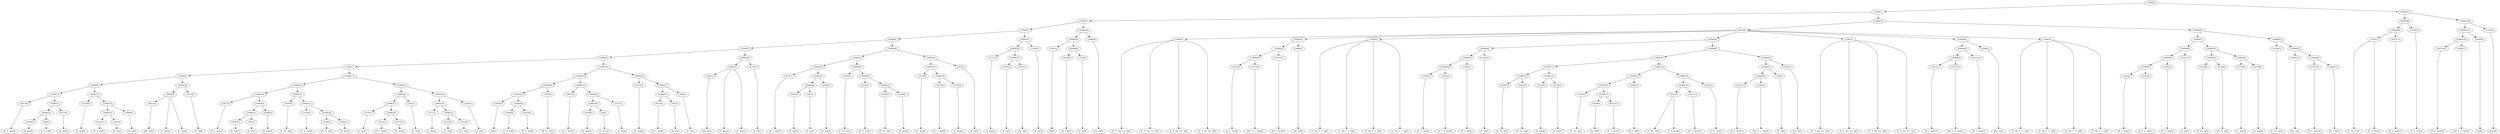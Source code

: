 digraph sample{
"L3615(0)"->"[D  G  Ais](0)"
"L4289(0)"->"[D  Ais](0)"
"L86(0)"->"[C  D  G](0)"
"L5068(12)"->"L4289(0)"
"L5068(12)"->"L86(0)"
"L3571(0)"->"[A  Ais](0)"
"L5068(11)"->"L5068(12)"
"L5068(11)"->"L3571(0)"
"L5068(10)"->"L3615(0)"
"L5068(10)"->"L5068(11)"
"L2579(0)"->"[G  Ais](0)"
"L3615(1)"->"[D  G  Ais](1)"
"L363(0)"->"[D  G](0)"
"L5068(15)"->"L3615(1)"
"L5068(15)"->"L363(0)"
"L3968(0)"->"[F  G](0)"
"L5068(14)"->"L5068(15)"
"L5068(14)"->"L3968(0)"
"L5068(13)"->"L2579(0)"
"L5068(13)"->"L5068(14)"
"L5068(9)"->"L5068(10)"
"L5068(9)"->"L5068(13)"
"L4851(0)"->"[Dis  G](0)"
"L4864(0)"->"[C  Dis](0)"
"L4864(0)"->"L4851(0)"
"L4864(0)"->"[C  Dis](1)"
"L4143(0)"->"[C  D](0)"
"L5068(16)"->"L4864(0)"
"L5068(16)"->"L4143(0)"
"L5068(8)"->"L5068(9)"
"L5068(8)"->"L5068(16)"
"L3615(2)"->"[D  G  Ais](2)"
"L4289(1)"->"[D  Ais](1)"
"L363(1)"->"[D  G](1)"
"L5068(21)"->"L4289(1)"
"L5068(21)"->"L363(1)"
"L4286(0)"->"[D  Dis](0)"
"L5068(20)"->"L5068(21)"
"L5068(20)"->"L4286(0)"
"L5068(19)"->"L3615(2)"
"L5068(19)"->"L5068(20)"
"L3929(0)"->"[C  Fis  A](0)"
"L3136(0)"->"[C  D  Fis](0)"
"L2558(0)"->"[D  Fis  A](0)"
"L4286(1)"->"[D  Dis](1)"
"L5068(24)"->"L2558(0)"
"L5068(24)"->"L4286(1)"
"L5068(23)"->"L3136(0)"
"L5068(23)"->"L5068(24)"
"L5068(22)"->"L3929(0)"
"L5068(22)"->"L5068(23)"
"L5068(18)"->"L5068(19)"
"L5068(18)"->"L5068(22)"
"L2579(1)"->"[G  Ais](1)"
"L3615(3)"->"[D  G  Ais](3)"
"L2579(2)"->"[G  Ais](2)"
"L5068(28)"->"L3615(3)"
"L5068(28)"->"L2579(2)"
"L5068(27)"->"L2579(1)"
"L5068(27)"->"L5068(28)"
"L363(2)"->"[D  G](2)"
"L5068(26)"->"L5068(27)"
"L5068(26)"->"L363(2)"
"L3571(1)"->"[A  Ais](1)"
"L2205(0)"->"[E  G](0)"
"L3523(0)"->"[Cis  A](0)"
"L5068(31)"->"L2205(0)"
"L5068(31)"->"L3523(0)"
"L5068(30)"->"L3571(1)"
"L5068(30)"->"L5068(31)"
"L2205(1)"->"[E  G](1)"
"L5068(29)"->"L5068(30)"
"L5068(29)"->"L2205(1)"
"L5068(25)"->"L5068(26)"
"L5068(25)"->"L5068(29)"
"L5068(17)"->"L5068(18)"
"L5068(17)"->"L5068(25)"
"L5068(7)"->"L5068(8)"
"L5068(7)"->"L5068(17)"
"L3943(0)"->"[D](0)"
"L4346(0)"->"[C  D  A](0)"
"L3615(4)"->"[D  G  Ais](4)"
"L5068(36)"->"L4346(0)"
"L5068(36)"->"L3615(4)"
"L5068(35)"->"L3943(0)"
"L5068(35)"->"L5068(36)"
"L2558(1)"->"[D  Fis  A](1)"
"L5068(34)"->"L5068(35)"
"L5068(34)"->"L2558(1)"
"L3615(5)"->"[D  G  Ais](5)"
"L4289(2)"->"[D  Ais](2)"
"L86(1)"->"[C  D  G](1)"
"L5068(39)"->"L4289(2)"
"L5068(39)"->"L86(1)"
"L3571(2)"->"[A  Ais](2)"
"L5068(38)"->"L5068(39)"
"L5068(38)"->"L3571(2)"
"L5068(37)"->"L3615(5)"
"L5068(37)"->"L5068(38)"
"L5068(33)"->"L5068(34)"
"L5068(33)"->"L5068(37)"
"L2579(3)"->"[G  Ais](3)"
"L3615(6)"->"[D  G  Ais](6)"
"L363(3)"->"[D  G](3)"
"L5068(42)"->"L3615(6)"
"L5068(42)"->"L363(3)"
"L3968(1)"->"[F  G](1)"
"L5068(41)"->"L5068(42)"
"L5068(41)"->"L3968(1)"
"L5068(40)"->"L2579(3)"
"L5068(40)"->"L5068(41)"
"L5068(32)"->"L5068(33)"
"L5068(32)"->"L5068(40)"
"L5068(6)"->"L5068(7)"
"L5068(6)"->"L5068(32)"
"L4851(1)"->"[Dis  G](1)"
"L4864(1)"->"[C  Dis](2)"
"L4864(1)"->"L4851(1)"
"L4864(1)"->"[C  Dis](3)"
"L4143(1)"->"[C  D](1)"
"L5068(43)"->"L4864(1)"
"L5068(43)"->"L4143(1)"
"L5068(5)"->"L5068(6)"
"L5068(5)"->"L5068(43)"
"L3615(7)"->"[D  G  Ais](7)"
"L4289(3)"->"[D  Ais](3)"
"L363(4)"->"[D  G](4)"
"L5068(48)"->"L4289(3)"
"L5068(48)"->"L363(4)"
"L4286(2)"->"[D  Dis](2)"
"L5068(47)"->"L5068(48)"
"L5068(47)"->"L4286(2)"
"L5068(46)"->"L3615(7)"
"L5068(46)"->"L5068(47)"
"L3929(1)"->"[C  Fis  A](1)"
"L3136(1)"->"[C  D  Fis](1)"
"L2558(2)"->"[D  Fis  A](2)"
"L4286(3)"->"[D  Dis](3)"
"L5068(51)"->"L2558(2)"
"L5068(51)"->"L4286(3)"
"L5068(50)"->"L3136(1)"
"L5068(50)"->"L5068(51)"
"L5068(49)"->"L3929(1)"
"L5068(49)"->"L5068(50)"
"L5068(45)"->"L5068(46)"
"L5068(45)"->"L5068(49)"
"L2579(4)"->"[G  Ais](4)"
"L3615(8)"->"[D  G  Ais](8)"
"L2579(5)"->"[G  Ais](5)"
"L5068(54)"->"L3615(8)"
"L5068(54)"->"L2579(5)"
"L5068(53)"->"L2579(4)"
"L5068(53)"->"L5068(54)"
"L363(5)"->"[D  G](5)"
"L5068(52)"->"L5068(53)"
"L5068(52)"->"L363(5)"
"L5068(44)"->"L5068(45)"
"L5068(44)"->"L5068(52)"
"L5068(4)"->"L5068(5)"
"L5068(4)"->"L5068(44)"
"L3571(3)"->"[A  Ais](3)"
"L2205(2)"->"[E  G](2)"
"L3523(1)"->"[Cis  A](1)"
"L5068(57)"->"L2205(2)"
"L5068(57)"->"L3523(1)"
"L5068(56)"->"L3571(3)"
"L5068(56)"->"L5068(57)"
"L2205(3)"->"[E  G](3)"
"L5068(55)"->"L5068(56)"
"L5068(55)"->"L2205(3)"
"L5068(3)"->"L5068(4)"
"L5068(3)"->"L5068(55)"
"L3943(1)"->"[D](1)"
"L4560(0)"->"[D  Fis](0)"
"L716(0)"->"[D  A](0)"
"L5068(60)"->"L4560(0)"
"L5068(60)"->"L716(0)"
"L5068(59)"->"L3943(1)"
"L5068(59)"->"L5068(60)"
"L2802(0)"->"[Cis  D](0)"
"L5068(58)"->"L5068(59)"
"L5068(58)"->"L2802(0)"
"L5068(2)"->"L5068(3)"
"L5068(2)"->"L5068(58)"
"L2965(0)"->"[C  D  Dis  Fis  A](0)"
"L2965(0)"->"[C  D  Dis  Fis  A](1)"
"L2965(0)"->"[C  D  Dis  Fis  A](2)"
"L2965(0)"->"[C  D  Dis  Fis  A](3)"
"L3615(9)"->"[D  G  Ais](9)"
"L3975(0)"->"[Dis  F  G  Ais](0)"
"L5068(64)"->"L3615(9)"
"L5068(64)"->"L3975(0)"
"L3615(10)"->"[D  G  Ais](10)"
"L5068(63)"->"L5068(64)"
"L5068(63)"->"L3615(10)"
"L3486(0)"->"[Dis  E](0)"
"L5068(62)"->"L5068(63)"
"L5068(62)"->"L3486(0)"
"L1464(0)"->"[C  Dis  F  G  A](0)"
"L1464(0)"->"[C  Dis  F  G  A](1)"
"L1464(0)"->"[C  Dis  F  G  A](2)"
"L1464(0)"->"[C  Dis  F  G  A](3)"
"L1463(0)"->"[D  F  Ais](0)"
"L3503(0)"->"[D  G  A  Ais](0)"
"L5068(68)"->"L1463(0)"
"L5068(68)"->"L3503(0)"
"L1463(1)"->"[D  F  Ais](1)"
"L5068(67)"->"L5068(68)"
"L5068(67)"->"L1463(1)"
"L4143(2)"->"[C  D](2)"
"L5068(66)"->"L5068(67)"
"L5068(66)"->"L4143(2)"
"L2558(3)"->"[D  Fis  A](3)"
"L2558(4)"->"[D  Fis  A](4)"
"L5068(72)"->"L2558(3)"
"L5068(72)"->"L2558(4)"
"L2579(6)"->"[G  Ais](6)"
"L2579(7)"->"[G  Ais](7)"
"L5068(73)"->"L2579(6)"
"L5068(73)"->"L2579(7)"
"L5068(71)"->"L5068(72)"
"L5068(71)"->"L5068(73)"
"L3929(2)"->"[C  Fis  A](2)"
"L3499(0)"->"[Fis  A](0)"
"L3615(11)"->"[D  G  Ais](11)"
"L5068(77)"->"L3499(0)"
"L5068(77)"->"L3615(11)"
"L5068(76)"->"L3929(2)"
"L5068(76)"->"L5068(77)"
"L2806(0)"->"[D  G  B](0)"
"L5068(75)"->"L5068(76)"
"L5068(75)"->"L2806(0)"
"L4325(0)"->"[C  Dis  F](0)"
"L4325(0)"->"[C  D  Dis](0)"
"L3615(12)"->"[D  G  Ais](12)"
"L5068(79)"->"L4325(0)"
"L5068(79)"->"L3615(12)"
"L3136(2)"->"[C  D  Fis](2)"
"L5068(78)"->"L5068(79)"
"L5068(78)"->"L3136(2)"
"L5068(74)"->"L5068(75)"
"L5068(74)"->"L5068(78)"
"L5068(70)"->"L5068(71)"
"L5068(70)"->"L5068(74)"
"L3615(13)"->"[D  G  Ais](13)"
"L4366(0)"->"[Cis  D  G  Ais](0)"
"L5068(82)"->"L3615(13)"
"L5068(82)"->"L4366(0)"
"L363(6)"->"[D  G](6)"
"L5068(81)"->"L5068(82)"
"L5068(81)"->"L363(6)"
"L2802(1)"->"[Cis  D](1)"
"L5068(80)"->"L5068(81)"
"L5068(80)"->"L2802(1)"
"L5068(69)"->"L5068(70)"
"L5068(69)"->"L5068(80)"
"L5068(65)"->"L5068(66)"
"L5068(65)"->"L5068(69)"
"L2965(1)"->"[C  D  Dis  Fis  A](4)"
"L2965(1)"->"[C  D  Dis  Fis  A](5)"
"L2965(1)"->"[C  D  Dis  Fis  A](6)"
"L2965(1)"->"[C  D  Dis  Fis  A](7)"
"L3615(14)"->"[D  G  Ais](14)"
"L3975(1)"->"[Dis  F  G  Ais](1)"
"L5068(85)"->"L3615(14)"
"L5068(85)"->"L3975(1)"
"L3615(15)"->"[D  G  Ais](15)"
"L5068(84)"->"L5068(85)"
"L5068(84)"->"L3615(15)"
"L3486(1)"->"[Dis  E](1)"
"L5068(83)"->"L5068(84)"
"L5068(83)"->"L3486(1)"
"L1464(1)"->"[C  Dis  F  G  A](4)"
"L1464(1)"->"[C  Dis  F  G  A](5)"
"L1464(1)"->"[C  Dis  F  G  A](6)"
"L1464(1)"->"[C  Dis  F  G  A](7)"
"L4815(0)"->"L2965(0)"
"L4815(0)"->"L5068(62)"
"L4815(0)"->"L1464(0)"
"L4815(0)"->"L5068(65)"
"L4815(0)"->"L2965(1)"
"L4815(0)"->"L5068(83)"
"L4815(0)"->"L1464(1)"
"L1463(2)"->"[D  F  Ais](2)"
"L3503(1)"->"[D  G  A  Ais](1)"
"L5068(90)"->"L1463(2)"
"L5068(90)"->"L3503(1)"
"L1463(3)"->"[D  F  Ais](3)"
"L5068(89)"->"L5068(90)"
"L5068(89)"->"L1463(3)"
"L4143(3)"->"[C  D](3)"
"L5068(88)"->"L5068(89)"
"L5068(88)"->"L4143(3)"
"L2558(5)"->"[D  Fis  A](5)"
"L2558(6)"->"[D  Fis  A](6)"
"L5068(92)"->"L2558(5)"
"L5068(92)"->"L2558(6)"
"L2579(8)"->"[G  Ais](8)"
"L2579(9)"->"[G  Ais](9)"
"L5068(93)"->"L2579(8)"
"L5068(93)"->"L2579(9)"
"L5068(91)"->"L5068(92)"
"L5068(91)"->"L5068(93)"
"L5068(87)"->"L5068(88)"
"L5068(87)"->"L5068(91)"
"L3929(3)"->"[C  Fis  A](3)"
"L3499(1)"->"[Fis  A](1)"
"L3615(16)"->"[D  G  Ais](16)"
"L2806(1)"->"[D  G  B](1)"
"L5068(96)"->"L3615(16)"
"L5068(96)"->"L2806(1)"
"L5068(95)"->"L3499(1)"
"L5068(95)"->"L5068(96)"
"L5068(94)"->"L3929(3)"
"L5068(94)"->"L5068(95)"
"L5068(86)"->"L5068(87)"
"L5068(86)"->"L5068(94)"
"L5068(61)"->"L4815(0)"
"L5068(61)"->"L5068(86)"
"L5068(1)"->"L5068(2)"
"L5068(1)"->"L5068(61)"
"L4325(1)"->"[C  Dis  F](1)"
"L4325(1)"->"[C  D  Dis](1)"
"L3615(17)"->"[D  G  Ais](17)"
"L5068(99)"->"L4325(1)"
"L5068(99)"->"L3615(17)"
"L3136(3)"->"[C  D  Fis](3)"
"L5068(98)"->"L5068(99)"
"L5068(98)"->"L3136(3)"
"L3615(18)"->"[D  G  Ais](18)"
"L4366(1)"->"[Cis  D  G  Ais](1)"
"L5068(102)"->"L3615(18)"
"L5068(102)"->"L4366(1)"
"L2436(0)"->"[G](0)"
"L5068(101)"->"L5068(102)"
"L5068(101)"->"L2436(0)"
"L1350(0)"->"[rest](0)"
"L5068(100)"->"L5068(101)"
"L5068(100)"->"L1350(0)"
"L5068(97)"->"L5068(98)"
"L5068(97)"->"L5068(100)"
"L5068(0)"->"L5068(1)"
"L5068(0)"->"L5068(97)"
{rank = min; "L5068(0)"}
{rank = same; "L5068(1)"; "L5068(97)";}
{rank = same; "L5068(2)"; "L5068(61)"; "L5068(98)"; "L5068(100)";}
{rank = same; "L5068(3)"; "L5068(58)"; "L4815(0)"; "L5068(86)"; "L5068(99)"; "L3136(3)"; "L5068(101)"; "L1350(0)";}
{rank = same; "L5068(4)"; "L5068(55)"; "L5068(59)"; "L2802(0)"; "L2965(0)"; "L5068(62)"; "L1464(0)"; "L5068(65)"; "L2965(1)"; "L5068(83)"; "L1464(1)"; "L5068(87)"; "L5068(94)"; "L4325(1)"; "L3615(17)"; "L5068(102)"; "L2436(0)";}
{rank = same; "L5068(5)"; "L5068(44)"; "L5068(56)"; "L2205(3)"; "L3943(1)"; "L5068(60)"; "L5068(63)"; "L3486(0)"; "L5068(66)"; "L5068(69)"; "L5068(84)"; "L3486(1)"; "L5068(88)"; "L5068(91)"; "L3929(3)"; "L5068(95)"; "L3615(18)"; "L4366(1)";}
{rank = same; "L5068(6)"; "L5068(43)"; "L5068(45)"; "L5068(52)"; "L3571(3)"; "L5068(57)"; "L4560(0)"; "L716(0)"; "L5068(64)"; "L3615(10)"; "L5068(67)"; "L4143(2)"; "L5068(70)"; "L5068(80)"; "L5068(85)"; "L3615(15)"; "L5068(89)"; "L4143(3)"; "L5068(92)"; "L5068(93)"; "L3499(1)"; "L5068(96)";}
{rank = same; "L5068(7)"; "L5068(32)"; "L4864(1)"; "L4143(1)"; "L5068(46)"; "L5068(49)"; "L5068(53)"; "L363(5)"; "L2205(2)"; "L3523(1)"; "L3615(9)"; "L3975(0)"; "L5068(68)"; "L1463(1)"; "L5068(71)"; "L5068(74)"; "L5068(81)"; "L2802(1)"; "L3615(14)"; "L3975(1)"; "L5068(90)"; "L1463(3)"; "L2558(5)"; "L2558(6)"; "L2579(8)"; "L2579(9)"; "L3615(16)"; "L2806(1)";}
{rank = same; "L5068(8)"; "L5068(17)"; "L5068(33)"; "L5068(40)"; "L4851(1)"; "L3615(7)"; "L5068(47)"; "L3929(1)"; "L5068(50)"; "L2579(4)"; "L5068(54)"; "L1463(0)"; "L3503(0)"; "L5068(72)"; "L5068(73)"; "L5068(75)"; "L5068(78)"; "L5068(82)"; "L363(6)"; "L1463(2)"; "L3503(1)";}
{rank = same; "L5068(9)"; "L5068(16)"; "L5068(18)"; "L5068(25)"; "L5068(34)"; "L5068(37)"; "L2579(3)"; "L5068(41)"; "L5068(48)"; "L4286(2)"; "L3136(1)"; "L5068(51)"; "L3615(8)"; "L2579(5)"; "L2558(3)"; "L2558(4)"; "L2579(6)"; "L2579(7)"; "L5068(76)"; "L2806(0)"; "L5068(79)"; "L3136(2)"; "L3615(13)"; "L4366(0)";}
{rank = same; "L5068(10)"; "L5068(13)"; "L4864(0)"; "L4143(0)"; "L5068(19)"; "L5068(22)"; "L5068(26)"; "L5068(29)"; "L5068(35)"; "L2558(1)"; "L3615(5)"; "L5068(38)"; "L5068(42)"; "L3968(1)"; "L4289(3)"; "L363(4)"; "L2558(2)"; "L4286(3)"; "L3929(2)"; "L5068(77)"; "L4325(0)"; "L3615(12)";}
{rank = same; "L3615(0)"; "L5068(11)"; "L2579(0)"; "L5068(14)"; "L4851(0)"; "L3615(2)"; "L5068(20)"; "L3929(0)"; "L5068(23)"; "L5068(27)"; "L363(2)"; "L5068(30)"; "L2205(1)"; "L3943(0)"; "L5068(36)"; "L5068(39)"; "L3571(2)"; "L3615(6)"; "L363(3)"; "L3499(0)"; "L3615(11)";}
{rank = same; "L5068(12)"; "L3571(0)"; "L5068(15)"; "L3968(0)"; "L5068(21)"; "L4286(0)"; "L3136(0)"; "L5068(24)"; "L2579(1)"; "L5068(28)"; "L3571(1)"; "L5068(31)"; "L4346(0)"; "L3615(4)"; "L4289(2)"; "L86(1)";}
{rank = same; "L4289(0)"; "L86(0)"; "L3615(1)"; "L363(0)"; "L4289(1)"; "L363(1)"; "L2558(0)"; "L4286(1)"; "L3615(3)"; "L2579(2)"; "L2205(0)"; "L3523(0)";}
{rank = max; "[A  Ais](0)"; "[A  Ais](1)"; "[A  Ais](2)"; "[A  Ais](3)"; "[C  D  A](0)"; "[C  D  Dis  Fis  A](0)"; "[C  D  Dis  Fis  A](1)"; "[C  D  Dis  Fis  A](2)"; "[C  D  Dis  Fis  A](3)"; "[C  D  Dis  Fis  A](4)"; "[C  D  Dis  Fis  A](5)"; "[C  D  Dis  Fis  A](6)"; "[C  D  Dis  Fis  A](7)"; "[C  D  Dis](0)"; "[C  D  Dis](1)"; "[C  D  Fis](0)"; "[C  D  Fis](1)"; "[C  D  Fis](2)"; "[C  D  Fis](3)"; "[C  D  G](0)"; "[C  D  G](1)"; "[C  D](0)"; "[C  D](1)"; "[C  D](2)"; "[C  D](3)"; "[C  Dis  F  G  A](0)"; "[C  Dis  F  G  A](1)"; "[C  Dis  F  G  A](2)"; "[C  Dis  F  G  A](3)"; "[C  Dis  F  G  A](4)"; "[C  Dis  F  G  A](5)"; "[C  Dis  F  G  A](6)"; "[C  Dis  F  G  A](7)"; "[C  Dis  F](0)"; "[C  Dis  F](1)"; "[C  Dis](0)"; "[C  Dis](1)"; "[C  Dis](2)"; "[C  Dis](3)"; "[C  Fis  A](0)"; "[C  Fis  A](1)"; "[C  Fis  A](2)"; "[C  Fis  A](3)"; "[Cis  A](0)"; "[Cis  A](1)"; "[Cis  D  G  Ais](0)"; "[Cis  D  G  Ais](1)"; "[Cis  D](0)"; "[Cis  D](1)"; "[D  A](0)"; "[D  Ais](0)"; "[D  Ais](1)"; "[D  Ais](2)"; "[D  Ais](3)"; "[D  Dis](0)"; "[D  Dis](1)"; "[D  Dis](2)"; "[D  Dis](3)"; "[D  F  Ais](0)"; "[D  F  Ais](1)"; "[D  F  Ais](2)"; "[D  F  Ais](3)"; "[D  Fis  A](0)"; "[D  Fis  A](1)"; "[D  Fis  A](2)"; "[D  Fis  A](3)"; "[D  Fis  A](4)"; "[D  Fis  A](5)"; "[D  Fis  A](6)"; "[D  Fis](0)"; "[D  G  A  Ais](0)"; "[D  G  A  Ais](1)"; "[D  G  Ais](0)"; "[D  G  Ais](1)"; "[D  G  Ais](10)"; "[D  G  Ais](11)"; "[D  G  Ais](12)"; "[D  G  Ais](13)"; "[D  G  Ais](14)"; "[D  G  Ais](15)"; "[D  G  Ais](16)"; "[D  G  Ais](17)"; "[D  G  Ais](18)"; "[D  G  Ais](2)"; "[D  G  Ais](3)"; "[D  G  Ais](4)"; "[D  G  Ais](5)"; "[D  G  Ais](6)"; "[D  G  Ais](7)"; "[D  G  Ais](8)"; "[D  G  Ais](9)"; "[D  G  B](0)"; "[D  G  B](1)"; "[D  G](0)"; "[D  G](1)"; "[D  G](2)"; "[D  G](3)"; "[D  G](4)"; "[D  G](5)"; "[D  G](6)"; "[D](0)"; "[D](1)"; "[Dis  E](0)"; "[Dis  E](1)"; "[Dis  F  G  Ais](0)"; "[Dis  F  G  Ais](1)"; "[Dis  G](0)"; "[Dis  G](1)"; "[E  G](0)"; "[E  G](1)"; "[E  G](2)"; "[E  G](3)"; "[F  G](0)"; "[F  G](1)"; "[Fis  A](0)"; "[Fis  A](1)"; "[G  Ais](0)"; "[G  Ais](1)"; "[G  Ais](2)"; "[G  Ais](3)"; "[G  Ais](4)"; "[G  Ais](5)"; "[G  Ais](6)"; "[G  Ais](7)"; "[G  Ais](8)"; "[G  Ais](9)"; "[G](0)"; "[rest](0)";}
}